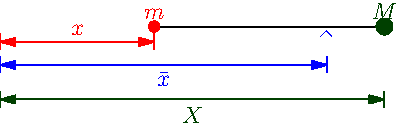 import graph;
size(200,0);

pair z0=(0,0);
pair z1=(2,0);
pair z2=(5,0);
pair zf=z1+0.75*(z2-z1);

draw(z1--z2);
dot(z1,red+0.2cm);
dot(z2,darkgreen+0.3cm);
label("$m$",z1,N,red);
label("$M$",z2,N,darkgreen);
label("$\hat{\ }$",zf,0.2*S,fontsize(24)+blue);

pair s=-0.2*I;
draw("$x$",z0+s--z1+s,N,red,Arrows,Bars);

s=-0.5*I;
draw("$\bar{x}$",z0+s--zf+s,blue,Arrows,Bars);

s=-0.95*I;
draw("$X$",z0+s--z2+s,darkgreen,Arrows,Bars);

shipout();
